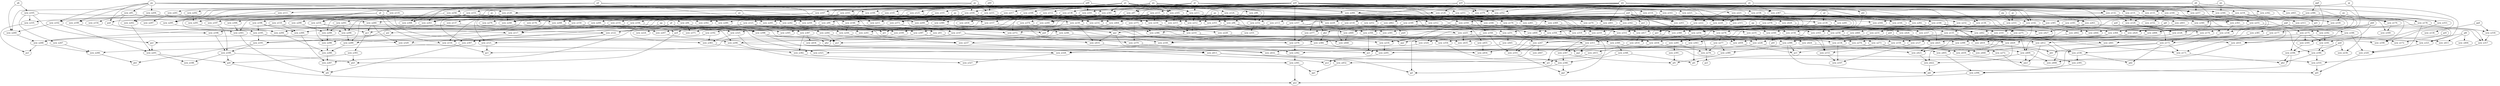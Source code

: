 digraph G {
    "new_n93_" -> "pa1";
    "new_n105_" -> "pa1";
    "new_n94_" -> "new_n93_";
    "new_n99_" -> "new_n93_";
    "new_n95_" -> "new_n94_";
    "pa" -> "new_n95_";
    "new_n98_" -> "new_n96_";
    "new_n97_" -> "new_n96_";
    "pt" -> "new_n97_";
    "pe0" -> "new_n97_";
    "pu" -> "new_n97_";
    "pv" -> "new_n98_";
    "new_n101_" -> "new_n99_";
    "pe0" -> "new_n100_";
    "pa" -> "new_n100_";
    "pt" -> "new_n101_";
    "pu" -> "new_n101_";
    "pv" -> "new_n101_";
    "new_n104_" -> "new_n102_";
    "pa" -> "new_n102_";
    "pd0" -> "new_n103_";
    "pv" -> "new_n104_";
    "ps" -> "new_n104_";
    "pt" -> "new_n104_";
    "pk" -> "new_n105_";
    "new_n171_" -> "pb2";
    "new_n180_" -> "pb2";
    "new_n184_" -> "pb2";
    "new_n127_" -> "new_n107_";
    "new_n134_" -> "new_n107_";
    "new_n153_" -> "new_n107_";
    "new_n109_" -> "py1";
    "new_n121_" -> "py1";
    "new_n116_" -> "py1";
    "new_n115_" -> "new_n109_";
    "new_n113_" -> "new_n109_";
    "new_n110_" -> "new_n109_";
    "new_n103_" -> "new_n110_";
    "pw" -> "new_n111_";
    "pv" -> "new_n112_";
    "pu" -> "new_n112_";
    "pt" -> "new_n112_";
    "pa0" -> "new_n113_";
    "pv" -> "new_n114_";
    "pu" -> "new_n114_";
    "ps" -> "new_n114_";
    "pe0" -> "new_n115_";
    "new_n120_" -> "new_n116_";
    "pl" -> "new_n116_";
    "new_n117_" -> "new_n116_";
    "new_n115_" -> "new_n117_";
    "new_n119_" -> "new_n117_";
    "new_n118_" -> "new_n117_";
    "pa0" -> "new_n118_";
    "pa" -> "new_n119_";
    "pc0" -> "new_n120_";
    "pe0" -> "new_n120_";
    "pa" -> "new_n120_";
    "new_n120_" -> "new_n121_";
    "pl" -> "new_n121_";
    "new_n122_" -> "new_n121_";
    "pe" -> "new_n122_";
    "new_n123_" -> "new_n122_";
    "new_n126_" -> "new_n122_";
    "new_n125_" -> "new_n123_";
    "pu" -> "new_n124_";
    "pv" -> "new_n125_";
    "ps" -> "new_n125_";
    "pd0" -> "new_n126_";
    "pc0" -> "new_n126_";
    "new_n128_" -> "new_n127_";
    "ps0" -> "new_n127_";
    "po0" -> "new_n128_";
    "pq0" -> "new_n128_";
    "new_n129_" -> "new_n128_";
    "new_n131_" -> "new_n129_";
    "new_n132_" -> "new_n129_";
    "new_n133_" -> "new_n129_";
    "pp0" -> "new_n130_";
    "pu" -> "new_n131_";
    "pv" -> "new_n132_";
    "pw" -> "new_n132_";
    "pe0" -> "new_n133_";
    "pj" -> "new_n133_";
    "pd0" -> "new_n133_";
    "new_n141_" -> "new_n134_";
    "new_n147_" -> "new_n134_";
    "new_n135_" -> "new_n134_";
    "new_n139_" -> "new_n135_";
    "new_n136_" -> "new_n135_";
    "new_n112_" -> "new_n136_";
    "new_n138_" -> "new_n136_";
    "pw" -> "new_n136_";
    "pc" -> "new_n137_";
    "pc0" -> "new_n138_";
    "pe0" -> "new_n138_";
    "pr" -> "new_n139_";
    "new_n104_" -> "new_n139_";
    "pa0" -> "new_n139_";
    "pe0" -> "new_n140_";
    "pc0" -> "new_n140_";
    "new_n142_" -> "new_n141_";
    "new_n146_" -> "new_n141_";
    "new_n144_" -> "new_n141_";
    "pw" -> "new_n142_";
    "pt" -> "new_n142_";
    "new_n143_" -> "new_n142_";
    "pv" -> "new_n143_";
    "new_n114_" -> "new_n144_";
    "pa0" -> "new_n144_";
    "pr" -> "new_n144_";
    "pe0" -> "new_n145_";
    "pd0" -> "new_n145_";
    "pd0" -> "new_n146_";
    "pe0" -> "new_n146_";
    "new_n148_" -> "new_n147_";
    "pa" -> "new_n147_";
    "new_n150_" -> "new_n147_";
    "pd" -> "new_n148_";
    "new_n138_" -> "new_n148_";
    "new_n143_" -> "new_n149_";
    "new_n120_" -> "new_n150_";
    "new_n151_" -> "new_n150_";
    "pt" -> "new_n151_";
    "pu" -> "new_n151_";
    "pv" -> "new_n151_";
    "new_n140_" -> "new_n152_";
    "new_n156_" -> "new_n153_";
    "new_n159_" -> "new_n153_";
    "new_n163_" -> "new_n153_";
    "new_n95_" -> "new_n154_";
    "new_n124_" -> "new_n155_";
    "new_n125_" -> "new_n155_";
    "new_n126_" -> "new_n156_";
    "new_n158_" -> "new_n156_";
    "new_n157_" -> "new_n156_";
    "new_n138_" -> "new_n157_";
    "new_n125_" -> "new_n157_";
    "pt" -> "new_n158_";
    "pv" -> "new_n158_";
    "new_n142_" -> "new_n159_";
    "new_n160_" -> "new_n159_";
    "new_n162_" -> "new_n160_";
    "new_n161_" -> "new_n160_";
    "new_n158_" -> "new_n160_";
    "pd0" -> "new_n161_";
    "pe0" -> "new_n161_";
    "pz" -> "new_n162_";
    "pa0" -> "new_n162_";
    "new_n166_" -> "new_n163_";
    "new_n164_" -> "new_n163_";
    "new_n146_" -> "new_n163_";
    "new_n132_" -> "new_n164_";
    "new_n165_" -> "new_n164_";
    "pu" -> "new_n165_";
    "ps" -> "new_n165_";
    "pv" -> "new_n165_";
    "new_n168_" -> "new_n166_";
    "pe0" -> "new_n166_";
    "ps" -> "new_n167_";
    "pd0" -> "new_n167_";
    "pu" -> "new_n168_";
    "pv" -> "new_n168_";
    "pa0" -> "new_n169_";
    "new_n170_" -> "new_n169_";
    "pz" -> "new_n170_";
    "pw" -> "new_n170_";
    "new_n177_" -> "new_n171_";
    "new_n179_" -> "new_n171_";
    "new_n173_" -> "new_n171_";
    "pr0" -> "new_n172_";
    "new_n128_" -> "new_n172_";
    "new_n175_" -> "new_n173_";
    "new_n174_" -> "new_n173_";
    "po0" -> "new_n173_";
    "pq0" -> "new_n174_";
    "new_n129_" -> "new_n174_";
    "new_n131_" -> "new_n175_";
    "pj" -> "new_n175_";
    "new_n161_" -> "new_n176_";
    "new_n178_" -> "new_n177_";
    "new_n132_" -> "new_n178_";
    "new_n133_" -> "new_n178_";
    "new_n165_" -> "new_n179_";
    "new_n183_" -> "new_n180_";
    "new_n181_" -> "new_n180_";
    "pn0" -> "new_n180_";
    "ph0" -> "new_n181_";
    "new_n175_" -> "new_n181_";
    "new_n182_" -> "new_n181_";
    "new_n129_" -> "new_n182_";
    "new_n132_" -> "new_n183_";
    "new_n175_" -> "new_n184_";
    "new_n185_" -> "new_n184_";
    "pn0" -> "new_n184_";
    "ph0" -> "new_n185_";
    "new_n175_" -> "new_n185_";
    "new_n186_" -> "new_n185_";
    "pq0" -> "new_n186_";
    "new_n205_" -> "pc2";
    "new_n237_" -> "pc2";
    "new_n247_" -> "pc2";
    "new_n189_" -> "new_n188_";
    "new_n201_" -> "new_n188_";
    "new_n197_" -> "new_n189_";
    "new_n191_" -> "new_n189_";
    "new_n198_" -> "new_n189_";
    "pa0" -> "new_n190_";
    "pw" -> "new_n190_";
    "new_n93_" -> "new_n190_";
    "new_n192_" -> "new_n191_";
    "new_n195_" -> "new_n191_";
    "pi2" -> "new_n191_";
    "new_n149_" -> "new_n192_";
    "new_n194_" -> "pi2";
    "new_n161_" -> "new_n194_";
    "new_n124_" -> "new_n194_";
    "new_n95_" -> "new_n195_";
    "new_n196_" -> "new_n195_";
    "new_n151_" -> "new_n196_";
    "pa0" -> "new_n197_";
    "pl" -> "new_n197_";
    "new_n200_" -> "new_n198_";
    "new_n199_" -> "new_n198_";
    "new_n145_" -> "new_n199_";
    "pa" -> "new_n199_";
    "new_n112_" -> "new_n200_";
    "new_n103_" -> "new_n200_";
    "pw" -> "new_n200_";
    "new_n102_" -> "new_n201_";
    "pa1" -> "new_n201_";
    "new_n202_" -> "new_n201_";
    "new_n167_" -> "new_n202_";
    "new_n204_" -> "new_n202_";
    "pa0" -> "new_n203_";
    "new_n114_" -> "new_n203_";
    "pa" -> "new_n204_";
    "new_n218_" -> "new_n205_";
    "new_n226_" -> "new_n205_";
    "new_n206_" -> "new_n205_";
    "new_n216_" -> "new_n206_";
    "new_n207_" -> "new_n206_";
    "new_n210_" -> "new_n206_";
    "new_n123_" -> "new_n207_";
    "new_n208_" -> "new_n207_";
    "pz" -> "new_n208_";
    "pl" -> "new_n208_";
    "new_n168_" -> "new_n209_";
    "new_n167_" -> "new_n209_";
    "new_n214_" -> "new_n210_";
    "new_n215_" -> "new_n210_";
    "new_n212_" -> "new_n210_";
    "pa0" -> "new_n211_";
    "new_n101_" -> "new_n211_";
    "new_n103_" -> "new_n211_";
    "pc0" -> "new_n212_";
    "new_n213_" -> "new_n212_";
    "new_n103_" -> "new_n212_";
    "pt" -> "new_n213_";
    "pu" -> "new_n213_";
    "pv" -> "new_n213_";
    "pe0" -> "new_n214_";
    "new_n167_" -> "new_n214_";
    "new_n168_" -> "new_n214_";
    "new_n124_" -> "new_n215_";
    "new_n165_" -> "new_n215_";
    "new_n145_" -> "new_n215_";
    "new_n217_" -> "new_n216_";
    "new_n103_" -> "new_n216_";
    "px" -> "new_n216_";
    "pt" -> "new_n217_";
    "pv" -> "new_n217_";
    "pu" -> "new_n217_";
    "new_n225_" -> "new_n218_";
    "new_n150_" -> "new_n218_";
    "new_n219_" -> "new_n218_";
    "new_n149_" -> "new_n219_";
    "new_n222_" -> "new_n219_";
    "new_n220_" -> "new_n219_";
    "new_n221_" -> "new_n220_";
    "pc0" -> "new_n220_";
    "pe0" -> "new_n221_";
    "new_n223_" -> "new_n222_";
    "px" -> "new_n222_";
    "pt" -> "new_n223_";
    "pu" -> "new_n223_";
    "pv" -> "new_n223_";
    "pf" -> "new_n224_";
    "new_n161_" -> "new_n225_";
    "new_n183_" -> "new_n225_";
    "new_n231_" -> "new_n226_";
    "new_n235_" -> "new_n226_";
    "new_n228_" -> "new_n226_";
    "new_n103_" -> "pq1";
    "new_n209_" -> "pq1";
    "pa0" -> "pq1";
    "new_n230_" -> "new_n228_";
    "new_n114_" -> "new_n229_";
    "pa0" -> "new_n229_";
    "new_n161_" -> "new_n229_";
    "new_n105_" -> "new_n230_";
    "new_n104_" -> "new_n230_";
    "new_n115_" -> "new_n230_";
    "new_n234_" -> "new_n231_";
    "new_n232_" -> "new_n231_";
    "new_n233_" -> "new_n232_";
    "ps" -> "new_n233_";
    "pb0" -> "new_n233_";
    "pe0" -> "new_n234_";
    "new_n115_" -> "new_n235_";
    "pn0" -> "new_n236_";
    "pq0" -> "new_n236_";
    "new_n244_" -> "new_n237_";
    "new_n246_" -> "new_n237_";
    "new_n241_" -> "new_n237_";
    "new_n99_" -> "py0";
    "new_n239_" -> "py0";
    "new_n240_" -> "py0";
    "new_n165_" -> "new_n239_";
    "new_n100_" -> "new_n239_";
    "new_n120_" -> "new_n240_";
    "new_n100_" -> "new_n240_";
    "new_n213_" -> "new_n240_";
    "new_n157_" -> "new_n241_";
    "new_n242_" -> "new_n241_";
    "new_n243_" -> "new_n241_";
    "new_n125_" -> "new_n242_";
    "new_n126_" -> "new_n242_";
    "pe" -> "new_n242_";
    "pd" -> "new_n243_";
    "new_n138_" -> "new_n243_";
    "new_n151_" -> "new_n243_";
    "new_n148_" -> "new_n244_";
    "new_n245_" -> "new_n244_";
    "pg" -> "new_n244_";
    "new_n217_" -> "new_n245_";
    "pd" -> "new_n245_";
    "new_n161_" -> "new_n246_";
    "new_n251_" -> "new_n247_";
    "new_n258_" -> "new_n247_";
    "new_n254_" -> "new_n247_";
    "new_n250_" -> "pt1";
    "new_n161_" -> "pt1";
    "new_n249_" -> "pt1";
    "new_n143_" -> "new_n249_";
    "new_n97_" -> "new_n249_";
    "px" -> "new_n249_";
    "new_n112_" -> "new_n250_";
    "new_n151_" -> "new_n250_";
    "new_n115_" -> "new_n251_";
    "px" -> "new_n251_";
    "new_n143_" -> "new_n252_";
    "pt" -> "new_n253_";
    "new_n253_" -> "new_n254_";
    "pb" -> "new_n254_";
    "new_n255_" -> "new_n254_";
    "new_n161_" -> "new_n255_";
    "new_n257_" -> "new_n255_";
    "pv" -> "new_n256_";
    "pt" -> "new_n257_";
    "px" -> "new_n257_";
    "pb" -> "new_n257_";
    "new_n115_" -> "new_n258_";
    "pw" -> "new_n258_";
    "new_n216_" -> "pc1";
    "new_n260_" -> "pc1";
    "new_n150_" -> "pc1";
    "new_n204_" -> "new_n260_";
    "new_n233_" -> "new_n260_";
    "new_n261_" -> "new_n260_";
    "pd" -> "new_n261_";
    "new_n263_" -> "pa2";
    "new_n264_" -> "pa2";
    "new_n221_" -> "new_n263_";
    "pc0" -> "new_n263_";
    "new_n155_" -> "new_n264_";
    "new_n260_" -> "new_n264_";
    "new_n242_" -> "new_n264_";
    "new_n266_" -> "pb1";
    "new_n191_" -> "pb1";
    "new_n267_" -> "new_n266_";
    "new_n268_" -> "new_n266_";
    "new_n116_" -> "new_n266_";
    "new_n105_" -> "new_n267_";
    "new_n110_" -> "new_n268_";
    "new_n269_" -> "new_n268_";
    "new_n122_" -> "new_n268_";
    "pk" -> "new_n269_";
    "pw" -> "new_n269_";
    "new_n102_" -> "new_n269_";
    "pz" -> "new_n270_";
    "new_n276_" -> "pe1";
    "new_n274_" -> "new_n272_";
    "new_n273_" -> "new_n272_";
    "new_n210_" -> "new_n273_";
    "new_n235_" -> "new_n274_";
    "new_n275_" -> "new_n274_";
    "new_n126_" -> "new_n275_";
    "new_n143_" -> "new_n275_";
    "new_n277_" -> "new_n276_";
    "new_n285_" -> "new_n276_";
    "new_n254_" -> "new_n276_";
    "new_n278_" -> "new_n277_";
    "new_n281_" -> "new_n278_";
    "new_n282_" -> "new_n278_";
    "new_n283_" -> "new_n278_";
    "new_n168_" -> "new_n279_";
    "new_n167_" -> "new_n279_";
    "pe0" -> "new_n279_";
    "pa0" -> "new_n280_";
    "pl" -> "new_n280_";
    "new_n221_" -> "new_n281_";
    "new_n158_" -> "new_n282_";
    "pc0" -> "new_n282_";
    "new_n145_" -> "new_n283_";
    "new_n284_" -> "new_n283_";
    "pw" -> "new_n284_";
    "pu" -> "new_n284_";
    "pt" -> "new_n284_";
    "new_n139_" -> "new_n285_";
    "new_n231_" -> "new_n285_";
    "new_n287_" -> "pf2";
    "new_n307_" -> "pf2";
    "new_n303_" -> "pf2";
    "new_n300_" -> "new_n287_";
    "pf" -> "new_n287_";
    "new_n288_" -> "new_n287_";
    "new_n289_" -> "new_n288_";
    "new_n294_" -> "new_n288_";
    "new_n296_" -> "new_n288_";
    "new_n138_" -> "new_n289_";
    "new_n104_" -> "new_n289_";
    "new_n290_" -> "new_n289_";
    "new_n145_" -> "new_n290_";
    "new_n291_" -> "new_n290_";
    "new_n293_" -> "new_n290_";
    "new_n292_" -> "new_n291_";
    "pc0" -> "new_n291_";
    "pl" -> "new_n291_";
    "ps" -> "new_n292_";
    "new_n256_" -> "new_n293_";
    "new_n137_" -> "new_n294_";
    "new_n295_" -> "new_n294_";
    "pc0" -> "new_n294_";
    "new_n111_" -> "new_n295_";
    "pd0" -> "new_n295_";
    "pe0" -> "new_n295_";
    "new_n298_" -> "new_n296_";
    "new_n216_" -> "new_n296_";
    "new_n243_" -> "new_n296_";
    "new_n261_" -> "new_n297_";
    "pz" -> "new_n298_";
    "new_n299_" -> "new_n298_";
    "new_n293_" -> "new_n298_";
    "new_n104_" -> "new_n299_";
    "new_n196_" -> "new_n300_";
    "new_n110_" -> "new_n300_";
    "new_n155_" -> "new_n300_";
    "new_n96_" -> "new_n301_";
    "pp" -> "new_n301_";
    "new_n256_" -> "new_n302_";
    "pu" -> "new_n302_";
    "pw" -> "new_n302_";
    "new_n165_" -> "new_n303_";
    "new_n306_" -> "new_n303_";
    "pu0" -> "new_n303_";
    "pa" -> "pu0";
    "py" -> "pu0";
    "new_n115_" -> "new_n305_";
    "new_n293_" -> "new_n305_";
    "new_n115_" -> "new_n306_";
    "pb" -> "new_n307_";
    "new_n284_" -> "new_n307_";
    "new_n122_" -> "new_n307_";
    "new_n103_" -> "new_n308_";
    "ps" -> "new_n308_";
    "pv" -> "new_n308_";
    "new_n272_" -> "pd1";
    "new_n320_" -> "pd1";
    "new_n310_" -> "pd1";
    "new_n311_" -> "new_n310_";
    "new_n317_" -> "new_n310_";
    "new_n180_" -> "new_n310_";
    "new_n312_" -> "new_n311_";
    "pn1" -> "new_n311_";
    "new_n314_" -> "new_n311_";
    "new_n284_" -> "new_n312_";
    "new_n143_" -> "new_n313_";
    "pb" -> "new_n313_";
    "new_n118_" -> "new_n314_";
    "new_n126_" -> "new_n314_";
    "new_n315_" -> "new_n314_";
    "pw" -> "new_n315_";
    "new_n104_" -> "new_n315_";
    "new_n221_" -> "new_n315_";
    "new_n221_" -> "pn1";
    "new_n203_" -> "pn1";
    "ps" -> "pn1";
    "new_n263_" -> "new_n317_";
    "new_n318_" -> "new_n317_";
    "new_n255_" -> "new_n317_";
    "new_n178_" -> "new_n318_";
    "pp0" -> "new_n318_";
    "new_n166_" -> "new_n319_";
    "pa0" -> "new_n319_";
    "new_n178_" -> "new_n320_";
    "new_n186_" -> "new_n320_";
    "new_n321_" -> "new_n320_";
    "new_n253_" -> "new_n321_";
    "pb" -> "new_n321_";
    "new_n225_" -> "new_n321_";
    "new_n274_" -> "pg2";
    "new_n311_" -> "pg2";
    "new_n210_" -> "pg2";
    "new_n200_" -> "new_n323_";
    "new_n325_" -> "new_n323_";
    "new_n324_" -> "new_n323_";
    "new_n146_" -> "new_n324_";
    "new_n242_" -> "new_n324_";
    "new_n254_" -> "new_n324_";
    "new_n137_" -> "new_n325_";
    "new_n138_" -> "new_n325_";
    "new_n173_" -> "pd2";
    "new_n336_" -> "pd2";
    "new_n328_" -> "new_n327_";
    "new_n206_" -> "new_n327_";
    "new_n285_" -> "new_n328_";
    "new_n329_" -> "new_n328_";
    "new_n330_" -> "new_n328_";
    "new_n166_" -> "new_n329_";
    "new_n260_" -> "new_n329_";
    "new_n195_" -> "new_n329_";
    "pq1" -> "new_n330_";
    "new_n331_" -> "new_n330_";
    "new_n179_" -> "new_n330_";
    "new_n332_" -> "new_n331_";
    "pc0" -> "new_n332_";
    "new_n98_" -> "new_n332_";
    "pu" -> "new_n332_";
    "pi" -> "new_n333_";
    "pq" -> "new_n333_";
    "new_n335_" -> "px1";
    "new_n268_" -> "px1";
    "new_n105_" -> "new_n335_";
    "pl" -> "new_n335_";
    "new_n337_" -> "new_n336_";
    "new_n159_" -> "new_n336_";
    "new_n338_" -> "new_n336_";
    "new_n96_" -> "new_n337_";
    "pf" -> "new_n337_";
    "pp" -> "new_n337_";
    "new_n340_" -> "new_n338_";
    "new_n339_" -> "new_n338_";
    "new_n343_" -> "new_n338_";
    "pc0" -> "new_n339_";
    "po" -> "new_n339_";
    "new_n234_" -> "new_n339_";
    "new_n217_" -> "new_n340_";
    "new_n342_" -> "new_n340_";
    "new_n341_" -> "new_n340_";
    "pu" -> "new_n341_";
    "pv" -> "new_n341_";
    "ps" -> "new_n341_";
    "pn" -> "new_n342_";
    "new_n140_" -> "new_n343_";
    "new_n124_" -> "new_n343_";
    "new_n132_" -> "new_n343_";
    "pn" -> "new_n344_";
    "pv" -> "new_n344_";
    "new_n359_" -> "pg1";
    "new_n346_" -> "pg1";
    "new_n355_" -> "pg1";
    "new_n347_" -> "new_n346_";
    "new_n348_" -> "new_n346_";
    "new_n354_" -> "new_n346_";
    "new_n220_" -> "new_n347_";
    "new_n311_" -> "new_n347_";
    "new_n349_" -> "new_n348_";
    "new_n350_" -> "new_n349_";
    "new_n230_" -> "new_n350_";
    "new_n351_" -> "new_n350_";
    "new_n352_" -> "new_n350_";
    "pa0" -> "new_n351_";
    "new_n161_" -> "new_n351_";
    "new_n112_" -> "new_n351_";
    "pe0" -> "new_n352_";
    "pw" -> "new_n352_";
    "pc0" -> "new_n353_";
    "new_n234_" -> "new_n353_";
    "po" -> "new_n353_";
    "new_n246_" -> "new_n354_";
    "new_n135_" -> "new_n354_";
    "new_n358_" -> "new_n355_";
    "new_n247_" -> "new_n355_";
    "new_n356_" -> "new_n355_";
    "new_n213_" -> "new_n356_";
    "new_n162_" -> "new_n356_";
    "new_n357_" -> "new_n356_";
    "new_n253_" -> "new_n357_";
    "pe0" -> "new_n357_";
    "pe0" -> "new_n358_";
    "pv" -> "new_n359_";
    "pn" -> "new_n359_";
    "pz0" -> "pe2";
    "new_n361_" -> "pe2";
    "new_n394_" -> "pe2";
    "new_n362_" -> "new_n361_";
    "new_n382_" -> "new_n361_";
    "new_n370_" -> "new_n362_";
    "new_n376_" -> "new_n362_";
    "new_n363_" -> "new_n362_";
    "pl0" -> "new_n363_";
    "new_n364_" -> "new_n363_";
    "new_n368_" -> "new_n363_";
    "pj0" -> "new_n364_";
    "new_n365_" -> "new_n364_";
    "new_n366_" -> "new_n365_";
    "new_n367_" -> "new_n365_";
    "new_n223_" -> "new_n365_";
    "pg0" -> "new_n366_";
    "pd0" -> "new_n367_";
    "px" -> "new_n367_";
    "pj0" -> "new_n368_";
    "new_n365_" -> "new_n368_";
    "new_n369_" -> "new_n368_";
    "new_n138_" -> "new_n369_";
    "new_n372_" -> "new_n370_";
    "new_n375_" -> "new_n370_";
    "new_n374_" -> "new_n370_";
    "new_n94_" -> "new_n371_";
    "new_n96_" -> "new_n371_";
    "new_n341_" -> "new_n372_";
    "new_n357_" -> "new_n372_";
    "new_n373_" -> "new_n372_";
    "new_n161_" -> "new_n373_";
    "new_n101_" -> "new_n373_";
    "new_n341_" -> "new_n374_";
    "pe0" -> "new_n374_";
    "pz" -> "new_n375_";
    "new_n357_" -> "new_n376_";
    "new_n380_" -> "new_n376_";
    "new_n377_" -> "new_n376_";
    "new_n378_" -> "new_n377_";
    "new_n379_" -> "new_n377_";
    "new_n367_" -> "new_n378_";
    "pc0" -> "new_n379_";
    "pe0" -> "new_n379_";
    "pw" -> "new_n379_";
    "new_n217_" -> "new_n380_";
    "py" -> "new_n380_";
    "new_n366_" -> "new_n381_";
    "ph0" -> "new_n381_";
    "new_n383_" -> "new_n382_";
    "new_n384_" -> "new_n382_";
    "new_n387_" -> "new_n382_";
    "new_n192_" -> "new_n383_";
    "pg" -> "new_n383_";
    "new_n325_" -> "new_n383_";
    "new_n358_" -> "new_n384_";
    "pk2" -> "new_n384_";
    "new_n386_" -> "new_n384_";
    "pw" -> "pk2";
    "new_n149_" -> "pk2";
    "new_n104_" -> "new_n386_";
    "new_n375_" -> "new_n386_";
    "new_n222_" -> "new_n386_";
    "new_n123_" -> "new_n387_";
    "new_n145_" -> "new_n387_";
    "new_n347_" -> "pf1";
    "new_n389_" -> "pf1";
    "new_n391_" -> "pf1";
    "new_n390_" -> "new_n389_";
    "new_n277_" -> "new_n389_";
    "ps0" -> "new_n390_";
    "new_n128_" -> "new_n390_";
    "new_n356_" -> "new_n390_";
    "new_n285_" -> "new_n391_";
    "new_n189_" -> "pz0";
    "new_n201_" -> "pz0";
    "new_n393_" -> "pz0";
    "pc1" -> "new_n393_";
    "new_n184_" -> "new_n394_";
    "new_n395_" -> "new_n394_";
    "new_n405_" -> "new_n394_";
    "new_n336_" -> "new_n395_";
    "new_n399_" -> "new_n395_";
    "new_n397_" -> "ph2";
    "new_n398_" -> "ph2";
    "new_n96_" -> "new_n397_";
    "new_n194_" -> "new_n397_";
    "pf" -> "new_n397_";
    "new_n200_" -> "new_n398_";
    "new_n196_" -> "new_n398_";
    "pf" -> "new_n398_";
    "new_n364_" -> "new_n399_";
    "new_n402_" -> "new_n399_";
    "new_n400_" -> "new_n399_";
    "new_n149_" -> "new_n400_";
    "new_n401_" -> "new_n400_";
    "new_n213_" -> "new_n401_";
    "pe0" -> "new_n401_";
    "pw" -> "new_n401_";
    "new_n140_" -> "new_n402_";
    "new_n333_" -> "new_n402_";
    "new_n124_" -> "new_n403_";
    "pl0" -> "new_n404_";
    "new_n349_" -> "new_n405_";
    "new_n406_" -> "new_n405_";
    "pa0" -> "new_n406_";
    "pe0" -> "new_n406_";
    "new_n332_" -> "new_n406_";
    "new_n413_" -> "pi1";
    "new_n415_" -> "pi1";
    "new_n311_" -> "pi1";
    "new_n410_" -> "new_n408_";
    "new_n409_" -> "new_n408_";
    "new_n412_" -> "new_n408_";
    "new_n232_" -> "new_n409_";
    "new_n275_" -> "new_n409_";
    "new_n273_" -> "new_n409_";
    "new_n359_" -> "new_n410_";
    "new_n353_" -> "new_n410_";
    "new_n219_" -> "new_n410_";
    "new_n364_" -> "new_n411_";
    "pl0" -> "new_n411_";
    "new_n258_" -> "new_n412_";
    "new_n379_" -> "new_n412_";
    "new_n254_" -> "new_n412_";
    "new_n414_" -> "new_n413_";
    "new_n398_" -> "new_n413_";
    "pq1" -> "new_n414_";
    "new_n239_" -> "new_n414_";
    "new_n147_" -> "new_n414_";
    "new_n416_" -> "new_n415_";
    "pj0" -> "new_n416_";
    "new_n365_" -> "new_n416_";
    "new_n417_" -> "new_n416_";
    "new_n378_" -> "new_n417_";
    "new_n179_" -> "new_n417_";
    "new_n173_" -> "ph1";
    "new_n419_" -> "ph1";
    "new_n282_" -> "new_n419_";
    "new_n420_" -> "new_n419_";
    "new_n135_" -> "new_n419_";
    "pa0" -> "new_n420_";
    "new_n403_" -> "new_n420_";
    "new_n146_" -> "new_n420_";
    "new_n422_" -> "pk1";
    "new_n173_" -> "pk1";
    "new_n390_" -> "pk1";
    "new_n364_" -> "new_n422_";
    "new_n423_" -> "new_n422_";
    "new_n429_" -> "new_n422_";
    "new_n424_" -> "new_n423_";
    "new_n425_" -> "new_n423_";
    "new_n427_" -> "new_n423_";
    "pn1" -> "new_n424_";
    "new_n314_" -> "new_n424_";
    "new_n357_" -> "new_n425_";
    "pw" -> "new_n425_";
    "new_n426_" -> "new_n425_";
    "new_n123_" -> "new_n426_";
    "new_n369_" -> "new_n426_";
    "new_n263_" -> "new_n427_";
    "new_n428_" -> "new_n427_";
    "new_n103_" -> "new_n428_";
    "pa0" -> "new_n428_";
    "new_n358_" -> "new_n429_";
    "px" -> "new_n429_";
    "new_n135_" -> "new_n429_";
    "new_n112_" -> "new_n430_";
    "new_n359_" -> "pj1";
    "new_n346_" -> "pj1";
    "new_n432_" -> "pj1";
    "pq1" -> "new_n432_";
    "new_n436_" -> "new_n432_";
    "new_n434_" -> "new_n432_";
    "new_n147_" -> "pu1";
    "new_n264_" -> "pu1";
    "new_n398_" -> "pu1";
    "new_n387_" -> "new_n434_";
    "new_n123_" -> "new_n435_";
    "new_n177_" -> "new_n435_";
    "new_n225_" -> "new_n435_";
    "pl2" -> "new_n436_";
    "new_n380_" -> "new_n436_";
    "pw" -> "pl2";
    "new_n409_" -> "pm1";
    "new_n439_" -> "pm1";
    "new_n412_" -> "pm1";
    "new_n226_" -> "new_n439_";
    "new_n445_" -> "new_n439_";
    "new_n429_" -> "new_n439_";
    "new_n441_" -> "new_n440_";
    "new_n436_" -> "new_n440_";
    "new_n443_" -> "new_n441_";
    "new_n381_" -> "new_n441_";
    "new_n442_" -> "new_n441_";
    "new_n378_" -> "new_n442_";
    "pg0" -> "new_n442_";
    "new_n239_" -> "new_n442_";
    "px" -> "new_n443_";
    "new_n365_" -> "new_n444_";
    "pj0" -> "new_n444_";
    "new_n251_" -> "new_n445_";
    "new_n348_" -> "pl1";
    "new_n409_" -> "pl1";
    "new_n363_" -> "pl1";
    "new_n247_" -> "new_n447_";
    "new_n149_" -> "new_n448_";
    "new_n239_" -> "new_n448_";
    "new_n449_" -> "new_n448_";
    "new_n312_" -> "new_n449_";
    "new_n359_" -> "new_n449_";
    "new_n374_" -> "new_n449_";
    "new_n126_" -> "po1";
    "new_n361_" -> "pp1";
    "new_n452_" -> "pp1";
    "new_n413_" -> "new_n452_";
    "new_n273_" -> "new_n452_";
    "new_n445_" -> "ps1";
    "new_n370_" -> "ps1";
    "new_n350_" -> "ps1";
    "new_n455_" -> "new_n454_";
    "new_n384_" -> "new_n454_";
    "new_n400_" -> "new_n454_";
    "new_n359_" -> "new_n455_";
    "new_n160_" -> "pt0";
    "py0" -> "pw1";
    "new_n393_" -> "pw1";
    "new_n189_" -> "pw1";
    "new_n390_" -> "pv1";
    "new_n399_" -> "pv1";
    "new_n459_" -> "pv1";
    "new_n397_" -> "new_n459_";
    "new_n460_" -> "new_n459_";
    "new_n278_" -> "new_n459_";
    "new_n333_" -> "new_n460_";
    "new_n462_" -> "pw0";
    "new_n158_" -> "new_n462_";
    "py" -> "px0";
    "new_n462_" -> "px0";
    "new_n464_" -> "px0";
    "new_n213_" -> "new_n464_";
    "py" -> "new_n464_";
    "new_n115_" -> "new_n464_";
    "new_n344_" -> "pz1";
}
